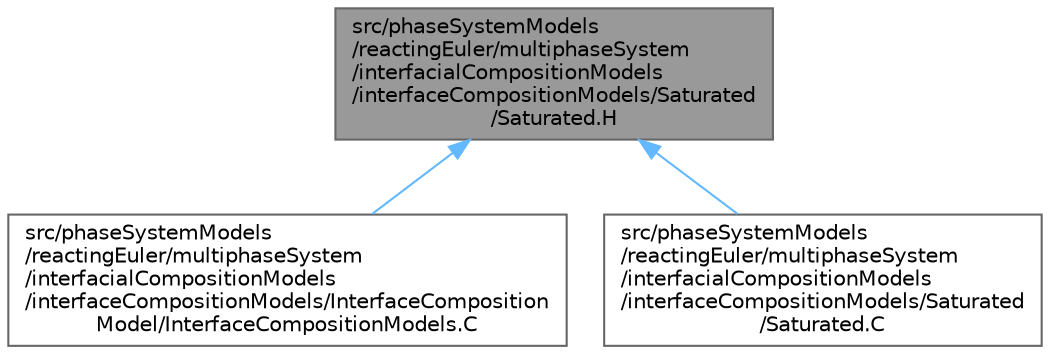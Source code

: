 digraph "src/phaseSystemModels/reactingEuler/multiphaseSystem/interfacialCompositionModels/interfaceCompositionModels/Saturated/Saturated.H"
{
 // LATEX_PDF_SIZE
  bgcolor="transparent";
  edge [fontname=Helvetica,fontsize=10,labelfontname=Helvetica,labelfontsize=10];
  node [fontname=Helvetica,fontsize=10,shape=box,height=0.2,width=0.4];
  Node1 [id="Node000001",label="src/phaseSystemModels\l/reactingEuler/multiphaseSystem\l/interfacialCompositionModels\l/interfaceCompositionModels/Saturated\l/Saturated.H",height=0.2,width=0.4,color="gray40", fillcolor="grey60", style="filled", fontcolor="black",tooltip=" "];
  Node1 -> Node2 [id="edge1_Node000001_Node000002",dir="back",color="steelblue1",style="solid",tooltip=" "];
  Node2 [id="Node000002",label="src/phaseSystemModels\l/reactingEuler/multiphaseSystem\l/interfacialCompositionModels\l/interfaceCompositionModels/InterfaceComposition\lModel/InterfaceCompositionModels.C",height=0.2,width=0.4,color="grey40", fillcolor="white", style="filled",URL="$reactingEuler_2multiphaseSystem_2interfacialCompositionModels_2interfaceCompositionModels_2Inter002209c142736ef15c8063e50dd6dea0.html",tooltip=" "];
  Node1 -> Node3 [id="edge2_Node000001_Node000003",dir="back",color="steelblue1",style="solid",tooltip=" "];
  Node3 [id="Node000003",label="src/phaseSystemModels\l/reactingEuler/multiphaseSystem\l/interfacialCompositionModels\l/interfaceCompositionModels/Saturated\l/Saturated.C",height=0.2,width=0.4,color="grey40", fillcolor="white", style="filled",URL="$Saturated_8C.html",tooltip=" "];
}
